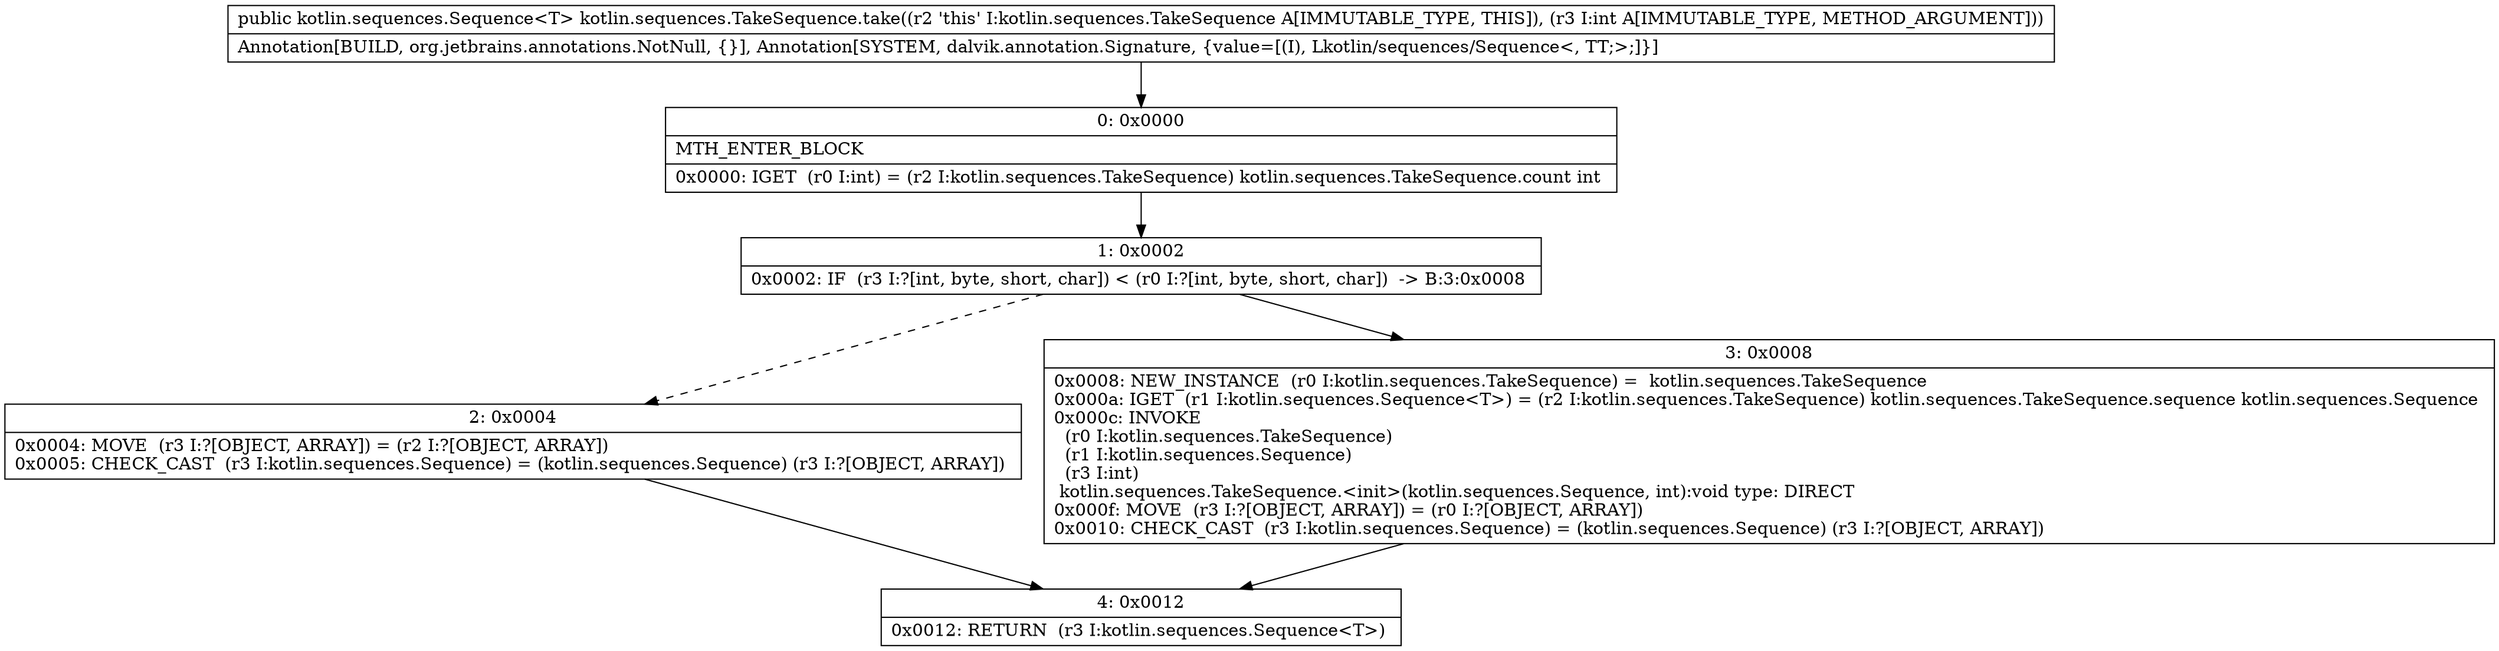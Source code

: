 digraph "CFG forkotlin.sequences.TakeSequence.take(I)Lkotlin\/sequences\/Sequence;" {
Node_0 [shape=record,label="{0\:\ 0x0000|MTH_ENTER_BLOCK\l|0x0000: IGET  (r0 I:int) = (r2 I:kotlin.sequences.TakeSequence) kotlin.sequences.TakeSequence.count int \l}"];
Node_1 [shape=record,label="{1\:\ 0x0002|0x0002: IF  (r3 I:?[int, byte, short, char]) \< (r0 I:?[int, byte, short, char])  \-\> B:3:0x0008 \l}"];
Node_2 [shape=record,label="{2\:\ 0x0004|0x0004: MOVE  (r3 I:?[OBJECT, ARRAY]) = (r2 I:?[OBJECT, ARRAY]) \l0x0005: CHECK_CAST  (r3 I:kotlin.sequences.Sequence) = (kotlin.sequences.Sequence) (r3 I:?[OBJECT, ARRAY]) \l}"];
Node_3 [shape=record,label="{3\:\ 0x0008|0x0008: NEW_INSTANCE  (r0 I:kotlin.sequences.TakeSequence) =  kotlin.sequences.TakeSequence \l0x000a: IGET  (r1 I:kotlin.sequences.Sequence\<T\>) = (r2 I:kotlin.sequences.TakeSequence) kotlin.sequences.TakeSequence.sequence kotlin.sequences.Sequence \l0x000c: INVOKE  \l  (r0 I:kotlin.sequences.TakeSequence)\l  (r1 I:kotlin.sequences.Sequence)\l  (r3 I:int)\l kotlin.sequences.TakeSequence.\<init\>(kotlin.sequences.Sequence, int):void type: DIRECT \l0x000f: MOVE  (r3 I:?[OBJECT, ARRAY]) = (r0 I:?[OBJECT, ARRAY]) \l0x0010: CHECK_CAST  (r3 I:kotlin.sequences.Sequence) = (kotlin.sequences.Sequence) (r3 I:?[OBJECT, ARRAY]) \l}"];
Node_4 [shape=record,label="{4\:\ 0x0012|0x0012: RETURN  (r3 I:kotlin.sequences.Sequence\<T\>) \l}"];
MethodNode[shape=record,label="{public kotlin.sequences.Sequence\<T\> kotlin.sequences.TakeSequence.take((r2 'this' I:kotlin.sequences.TakeSequence A[IMMUTABLE_TYPE, THIS]), (r3 I:int A[IMMUTABLE_TYPE, METHOD_ARGUMENT]))  | Annotation[BUILD, org.jetbrains.annotations.NotNull, \{\}], Annotation[SYSTEM, dalvik.annotation.Signature, \{value=[(I), Lkotlin\/sequences\/Sequence\<, TT;\>;]\}]\l}"];
MethodNode -> Node_0;
Node_0 -> Node_1;
Node_1 -> Node_2[style=dashed];
Node_1 -> Node_3;
Node_2 -> Node_4;
Node_3 -> Node_4;
}

